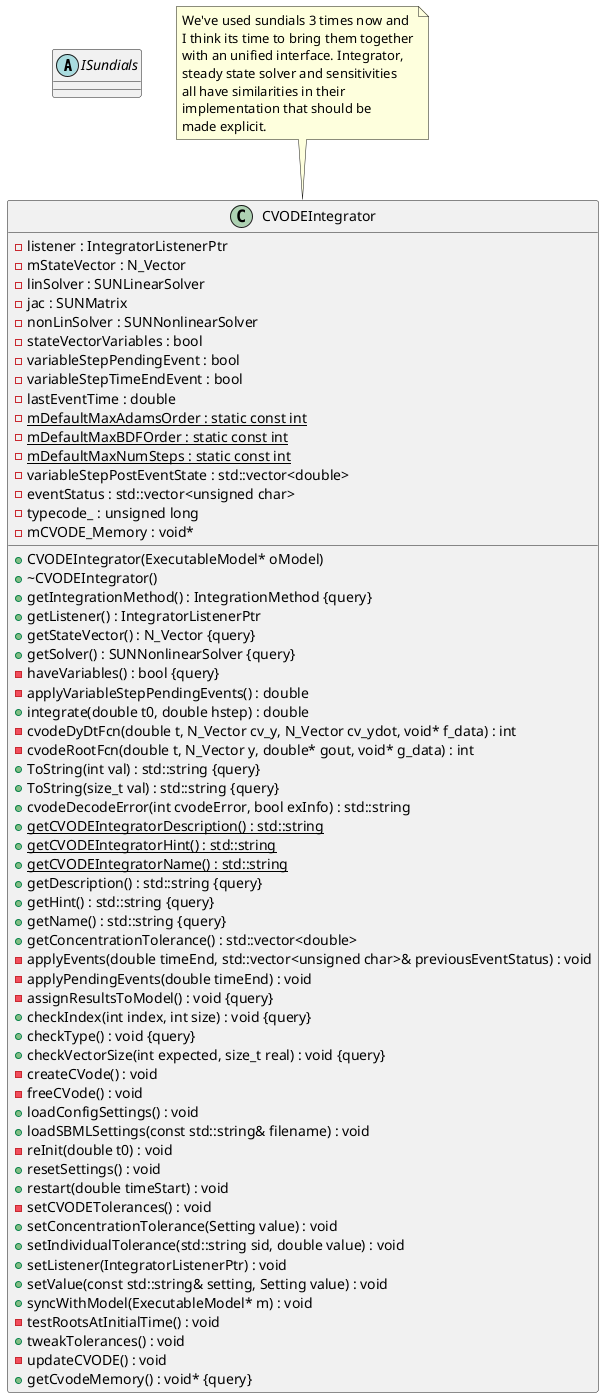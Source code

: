 @startuml

abstract class ISundials {

}

class CVODEIntegrator {
    +CVODEIntegrator(ExecutableModel* oModel)
    +~CVODEIntegrator()
    +getIntegrationMethod() : IntegrationMethod {query}
    +getListener() : IntegratorListenerPtr
    -listener : IntegratorListenerPtr
    +getStateVector() : N_Vector {query}
    -mStateVector : N_Vector
    -linSolver : SUNLinearSolver
    -jac : SUNMatrix
    +getSolver() : SUNNonlinearSolver {query}
    -nonLinSolver : SUNNonlinearSolver
    -haveVariables() : bool {query}
    -stateVectorVariables : bool
    -variableStepPendingEvent : bool
    -variableStepTimeEndEvent : bool
    -applyVariableStepPendingEvents() : double
    +integrate(double t0, double hstep) : double
    -lastEventTime : double
    -cvodeDyDtFcn(double t, N_Vector cv_y, N_Vector cv_ydot, void* f_data) : int
    -cvodeRootFcn(double t, N_Vector y, double* gout, void* g_data) : int
    -{static} mDefaultMaxAdamsOrder : static const int
    -{static} mDefaultMaxBDFOrder : static const int
    -{static} mDefaultMaxNumSteps : static const int
    +ToString(int val) : std::string {query}
    +ToString(size_t val) : std::string {query}
    +cvodeDecodeError(int cvodeError, bool exInfo) : std::string
    +{static} getCVODEIntegratorDescription() : std::string
    +{static} getCVODEIntegratorHint() : std::string
    +{static} getCVODEIntegratorName() : std::string
    +getDescription() : std::string {query}
    +getHint() : std::string {query}
    +getName() : std::string {query}
    +getConcentrationTolerance() : std::vector<double>
    -variableStepPostEventState : std::vector<double>
    -eventStatus : std::vector<unsigned char>
    -typecode_ : unsigned long
    -applyEvents(double timeEnd, std::vector<unsigned char>& previousEventStatus) : void
    -applyPendingEvents(double timeEnd) : void
    -assignResultsToModel() : void {query}
    +checkIndex(int index, int size) : void {query}
    +checkType() : void {query}
    +checkVectorSize(int expected, size_t real) : void {query}
    -createCVode() : void
    -freeCVode() : void
    +loadConfigSettings() : void
    +loadSBMLSettings(const std::string& filename) : void
    -reInit(double t0) : void
    +resetSettings() : void
    +restart(double timeStart) : void
    -setCVODETolerances() : void
    +setConcentrationTolerance(Setting value) : void
    +setIndividualTolerance(std::string sid, double value) : void
    +setListener(IntegratorListenerPtr) : void
    +setValue(const std::string& setting, Setting value) : void
    +syncWithModel(ExecutableModel* m) : void
    -testRootsAtInitialTime() : void
    +tweakTolerances() : void
    -updateCVODE() : void
    +getCvodeMemory() : void* {query}
    -mCVODE_Memory : void*
}



note top {
    We've used sundials 3 times now and
    I think its time to bring them together
    with an unified interface. Integrator,
    steady state solver and sensitivities
    all have similarities in their
    implementation that should be
    made explicit.
}

@enduml